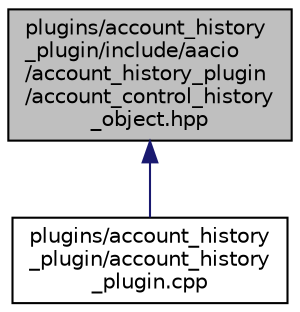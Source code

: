 digraph "plugins/account_history_plugin/include/aacio/account_history_plugin/account_control_history_object.hpp"
{
  edge [fontname="Helvetica",fontsize="10",labelfontname="Helvetica",labelfontsize="10"];
  node [fontname="Helvetica",fontsize="10",shape=record];
  Node120 [label="plugins/account_history\l_plugin/include/aacio\l/account_history_plugin\l/account_control_history\l_object.hpp",height=0.2,width=0.4,color="black", fillcolor="grey75", style="filled", fontcolor="black"];
  Node120 -> Node121 [dir="back",color="midnightblue",fontsize="10",style="solid",fontname="Helvetica"];
  Node121 [label="plugins/account_history\l_plugin/account_history\l_plugin.cpp",height=0.2,width=0.4,color="black", fillcolor="white", style="filled",URL="$account__history__plugin_8cpp.html"];
}
